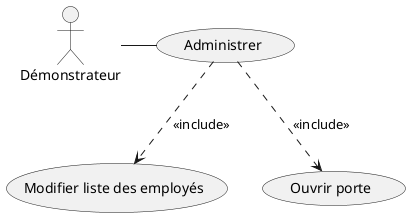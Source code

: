 @startuml 
:Démonstrateur:- (Use)

"Administrer" as (Use)
"Modifier liste des employés" as (orga)
"Ouvrir porte" as (open)

(Use) ..> (orga) : <<include>>
(Use) ..> (open) : <<include>>
@enduml